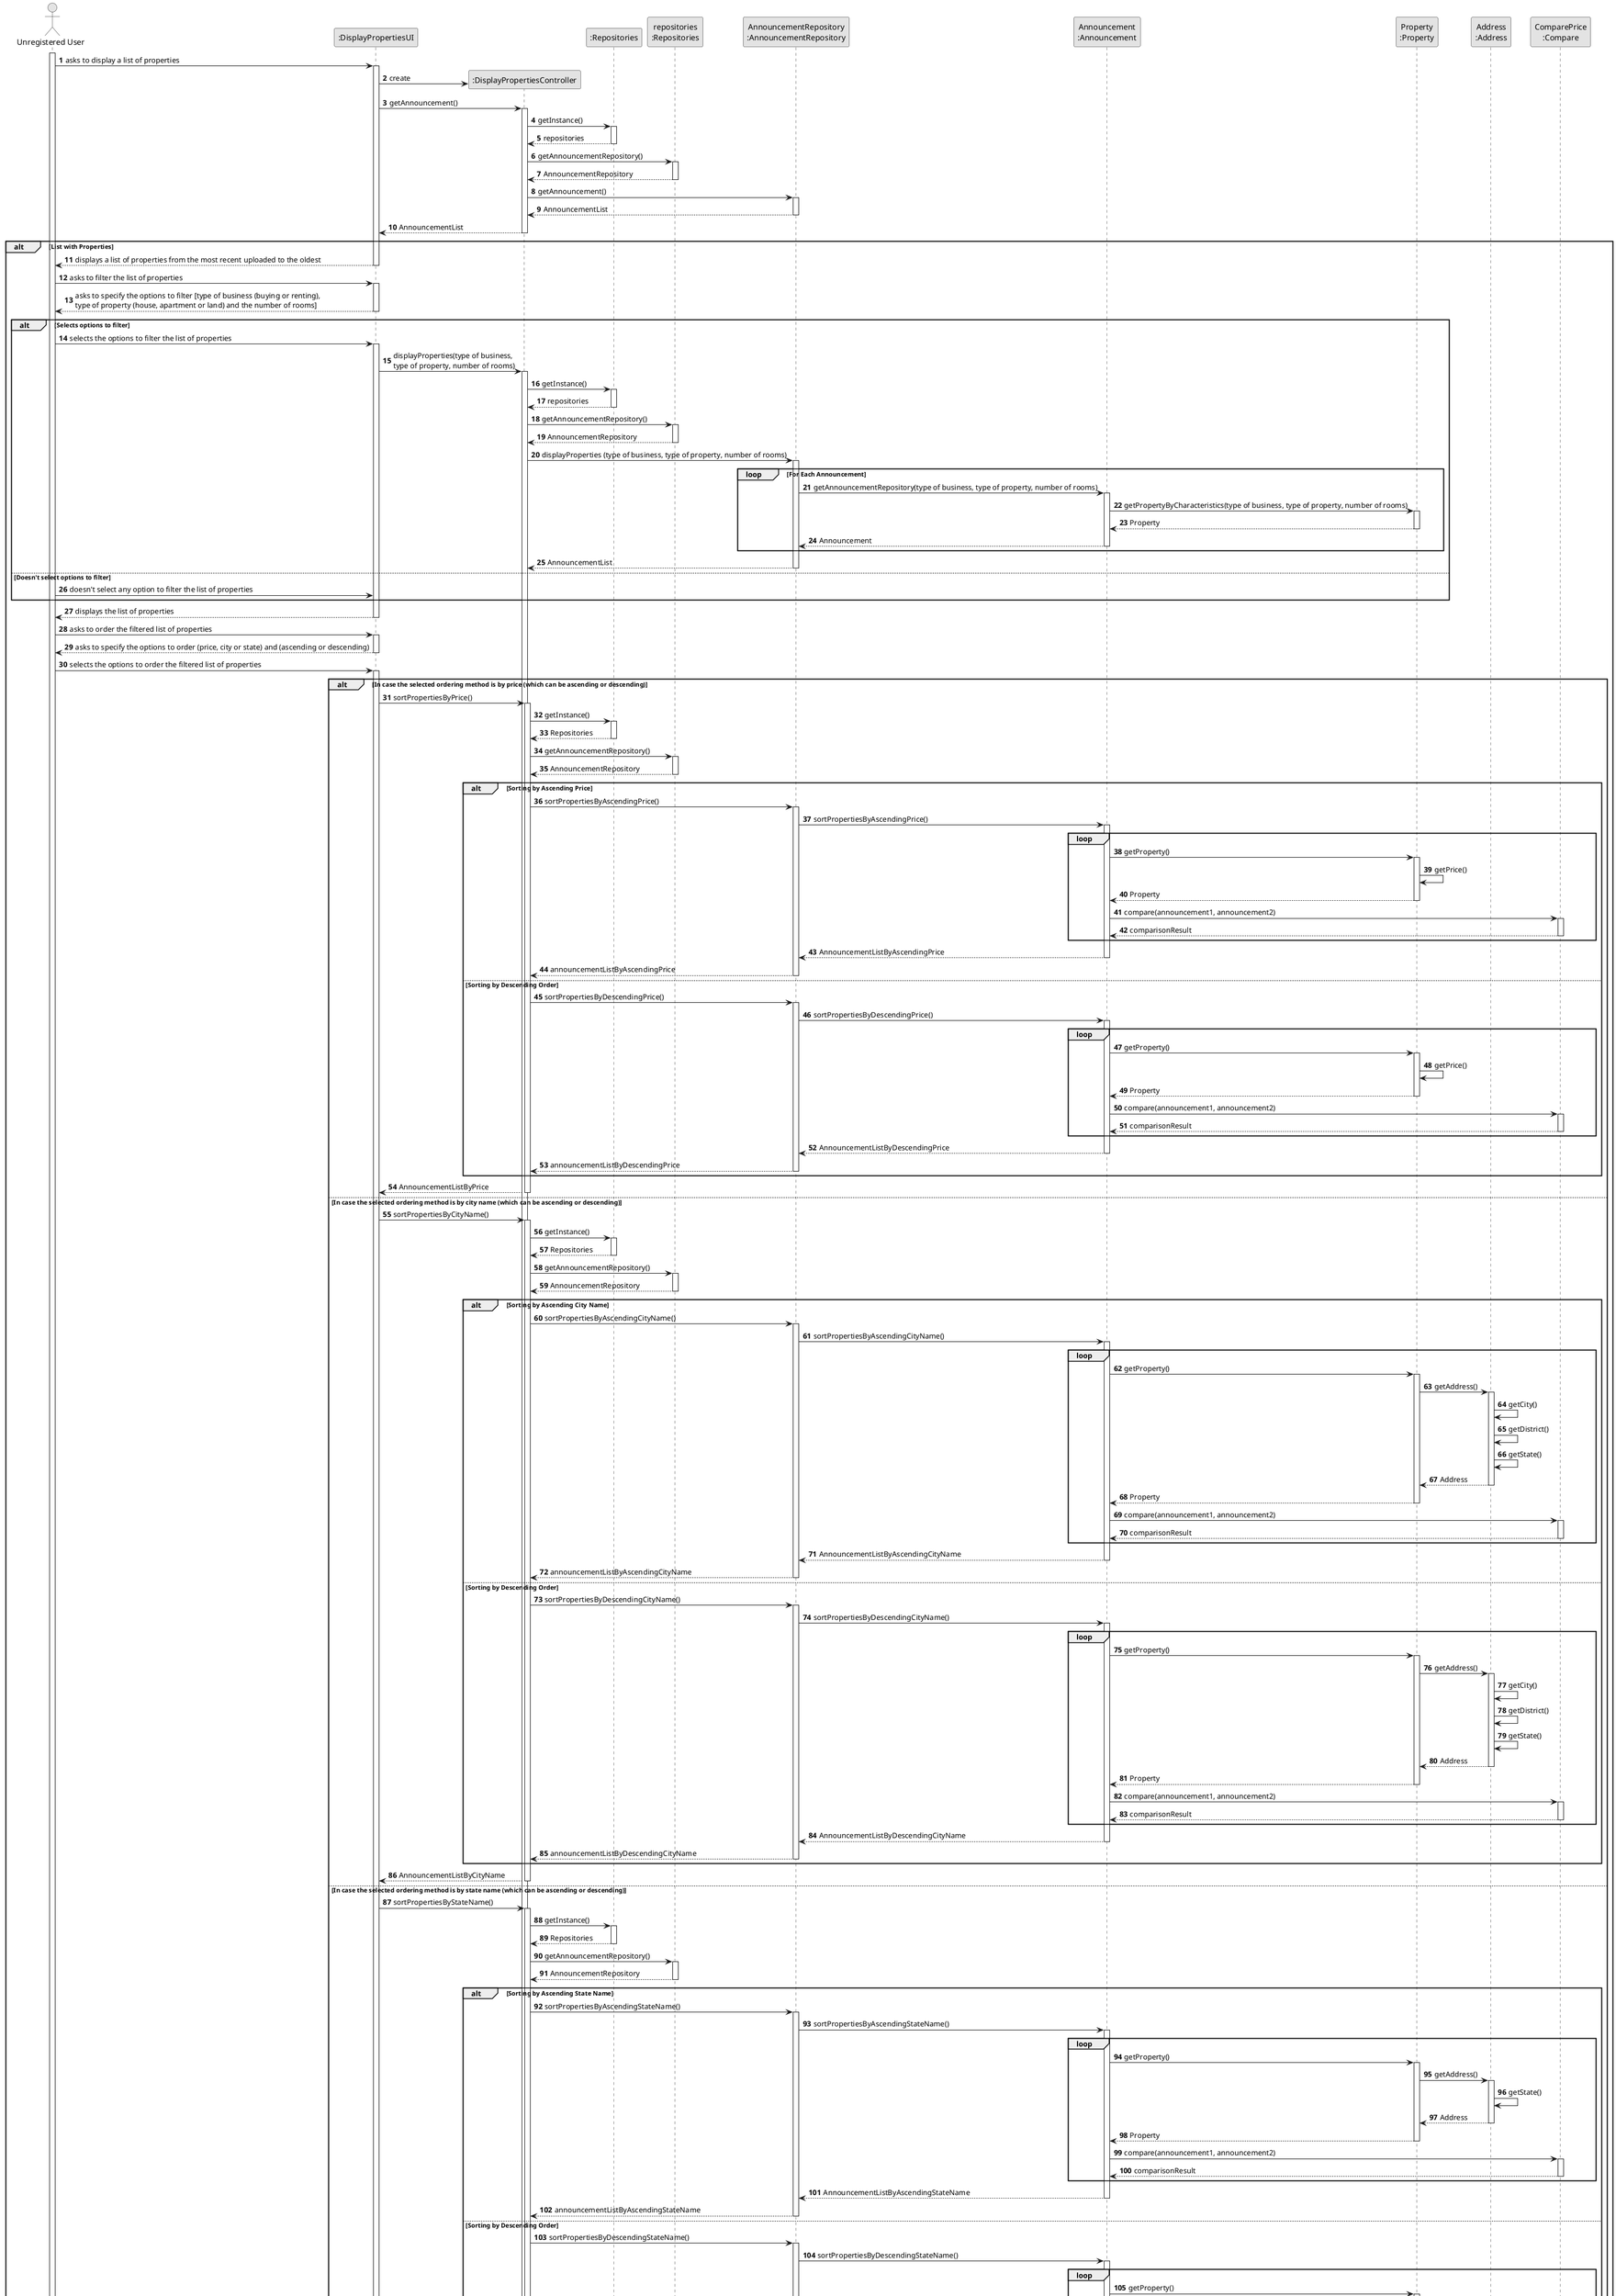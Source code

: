 @startuml
skinparam monochrome true
skinparam packageStyle rectangle
skinparam shadowing false

autonumber

'hide footbox
actor "Unregistered User" as User
participant ":DisplayPropertiesUI" as System
participant ":DisplayPropertiesController" as Controller
participant ":Repositories" as RepositorySingleton
participant "repositories\n:Repositories" as Repositories
participant "AnnouncementRepository\n:AnnouncementRepository" as AnnouncementRepository
participant "Announcement\n:Announcement" as Announcement
participant "Property\n:Property" as Property
participant "Address\n:Address" as Address
participant "ComparePrice\n:Compare" as Compare

activate User

User -> System : asks to display a list of properties
activate System

System -> Controller** : create

System -> Controller : getAnnouncement()
activate Controller

Controller -> RepositorySingleton : getInstance()
activate RepositorySingleton

RepositorySingleton --> Controller: repositories
deactivate RepositorySingleton

Controller -> Repositories : getAnnouncementRepository()
activate Repositories

Repositories --> Controller: AnnouncementRepository
deactivate Repositories

Controller -> AnnouncementRepository : getAnnouncement()
activate AnnouncementRepository

AnnouncementRepository --> Controller : AnnouncementList
deactivate AnnouncementRepository

Controller --> System : AnnouncementList
deactivate Controller

alt List with Properties

    System --> User : displays a list of properties from the most recent uploaded to the oldest
    deactivate System

    User -> System : asks to filter the list of properties
    activate System

    System --> User : asks to specify the options to filter [type of business (buying or renting), \ntype of property (house, apartment or land) and the number of rooms]
    deactivate System

        alt Selects options to filter

            User -> System : selects the options to filter the list of properties
            activate System

            System -> Controller : displayProperties(type of business, \ntype of property, number of rooms)
            activate Controller

            Controller -> RepositorySingleton : getInstance()
            activate RepositorySingleton

            RepositorySingleton --> Controller : repositories
            deactivate RepositorySingleton

            Controller -> Repositories : getAnnouncementRepository()
            activate Repositories

            Repositories --> Controller : AnnouncementRepository
            deactivate Repositories

            Controller -> AnnouncementRepository : displayProperties (type of business, type of property, number of rooms)
            activate AnnouncementRepository

                loop For Each Announcement

                AnnouncementRepository -> Announcement : getAnnouncementRepository(type of business, type of property, number of rooms)
                activate Announcement

                Announcement -> Property : getPropertyByCharacteristics(type of business, type of property, number of rooms)
                activate Property

                Property --> Announcement : Property
                deactivate Property

                Announcement --> AnnouncementRepository : Announcement
                deactivate Announcement

                end

            AnnouncementRepository --> Controller : AnnouncementList
            deactivate AnnouncementRepository

        else Doesn't select options to filter

            User -> System : doesn't select any option to filter the list of properties

        end

    System --> User : displays the list of properties
    deactivate System

    User -> System : asks to order the filtered list of properties
    activate System

    System --> User : asks to specify the options to order (price, city or state) and (ascending or descending)
    deactivate System

    User -> System : selects the options to order the filtered list of properties
    activate System

    alt In case the selected ordering method is by price (which can be ascending or descending)

        System -> Controller : sortPropertiesByPrice()
        activate Controller

        Controller -> RepositorySingleton : getInstance()
        activate RepositorySingleton

        RepositorySingleton --> Controller : Repositories
        deactivate RepositorySingleton

        Controller -> Repositories : getAnnouncementRepository()
        activate Repositories

        Repositories --> Controller : AnnouncementRepository
        deactivate Repositories

            alt Sorting by Ascending Price

                Controller -> AnnouncementRepository : sortPropertiesByAscendingPrice()
                activate AnnouncementRepository

                AnnouncementRepository -> Announcement : sortPropertiesByAscendingPrice()
                activate Announcement

                    loop

                    Announcement -> Property : getProperty()
                    activate Property

                    Property -> Property : getPrice()

                    Property --> Announcement : Property
                    deactivate Property

                    Announcement -> Compare : compare(announcement1, announcement2)
                    activate Compare

                    Compare --> Announcement : comparisonResult
                    deactivate Compare

                    end

                Announcement --> AnnouncementRepository : AnnouncementListByAscendingPrice
                deactivate Announcement

                AnnouncementRepository --> Controller : announcementListByAscendingPrice
                deactivate AnnouncementRepository

            else Sorting by Descending Order

                Controller -> AnnouncementRepository : sortPropertiesByDescendingPrice()
                activate AnnouncementRepository

                AnnouncementRepository -> Announcement : sortPropertiesByDescendingPrice()
                activate Announcement

                    loop

                    Announcement -> Property : getProperty()
                    activate Property

                    Property -> Property : getPrice()

                    Property --> Announcement : Property
                    deactivate Property

                    Announcement -> Compare : compare(announcement1, announcement2)
                    activate Compare

                    Compare --> Announcement : comparisonResult
                    deactivate Compare

                    end

                Announcement --> AnnouncementRepository : AnnouncementListByDescendingPrice
                deactivate Announcement

                AnnouncementRepository --> Controller : announcementListByDescendingPrice
                deactivate AnnouncementRepository

            end

        Controller --> System : AnnouncementListByPrice
        deactivate Controller

    else In case the selected ordering method is by city name (which can be ascending or descending)

        System -> Controller : sortPropertiesByCityName()
        activate Controller

        Controller -> RepositorySingleton : getInstance()
        activate RepositorySingleton

        RepositorySingleton --> Controller : Repositories
        deactivate RepositorySingleton

        Controller -> Repositories : getAnnouncementRepository()
        activate Repositories

        Repositories --> Controller : AnnouncementRepository
        deactivate Repositories

            alt Sorting by Ascending City Name

                Controller -> AnnouncementRepository : sortPropertiesByAscendingCityName()
                activate AnnouncementRepository

                AnnouncementRepository -> Announcement : sortPropertiesByAscendingCityName()
                activate Announcement

                    loop

                    Announcement -> Property : getProperty()
                    activate Property

                    Property -> Address : getAddress()
                    activate Address

                    Address -> Address : getCity()
                    Address -> Address : getDistrict()
                    Address -> Address : getState()

                    Address --> Property : Address
                    deactivate Address

                    Property --> Announcement : Property
                    deactivate Property

                    Announcement -> Compare : compare(announcement1, announcement2)
                    activate Compare

                    Compare --> Announcement : comparisonResult
                    deactivate Compare

                    end

                Announcement --> AnnouncementRepository : AnnouncementListByAscendingCityName
                deactivate Announcement

                AnnouncementRepository --> Controller : announcementListByAscendingCityName
                deactivate AnnouncementRepository

            else Sorting by Descending Order

                Controller -> AnnouncementRepository : sortPropertiesByDescendingCityName()
                activate AnnouncementRepository

                AnnouncementRepository -> Announcement : sortPropertiesByDescendingCityName()
                activate Announcement

                    loop

                    Announcement -> Property : getProperty()
                    activate Property

                    Property -> Address : getAddress()
                    activate Address

                    Address -> Address : getCity()
                    Address -> Address : getDistrict()
                    Address -> Address : getState()

                    Address --> Property : Address
                    deactivate Address

                    Property --> Announcement : Property
                    deactivate Property

                    Announcement -> Compare : compare(announcement1, announcement2)
                    activate Compare

                    Compare --> Announcement : comparisonResult
                    deactivate Compare

                    end

                Announcement --> AnnouncementRepository : AnnouncementListByDescendingCityName
                deactivate Announcement

                AnnouncementRepository --> Controller : announcementListByDescendingCityName
                deactivate AnnouncementRepository

            end

        Controller --> System : AnnouncementListByCityName
        deactivate Controller

    else In case the selected ordering method is by state name (which can be ascending or descending)

        System -> Controller : sortPropertiesByStateName()
        activate Controller

        Controller -> RepositorySingleton : getInstance()
        activate RepositorySingleton

        RepositorySingleton --> Controller : Repositories
        deactivate RepositorySingleton

        Controller -> Repositories : getAnnouncementRepository()
        activate Repositories

        Repositories --> Controller : AnnouncementRepository
        deactivate Repositories

            alt Sorting by Ascending State Name

                Controller -> AnnouncementRepository : sortPropertiesByAscendingStateName()
                activate AnnouncementRepository

                AnnouncementRepository -> Announcement : sortPropertiesByAscendingStateName()
                activate Announcement

                    loop

                    Announcement -> Property : getProperty()
                    activate Property

                    Property -> Address : getAddress()
                    activate Address

                    Address -> Address : getState()

                    Address --> Property : Address
                    deactivate Address

                    Property --> Announcement : Property
                    deactivate Property

                    Announcement -> Compare : compare(announcement1, announcement2)
                    activate Compare

                    Compare --> Announcement : comparisonResult
                    deactivate Compare

                    end

                Announcement --> AnnouncementRepository : AnnouncementListByAscendingStateName
                deactivate Announcement

                AnnouncementRepository --> Controller : announcementListByAscendingStateName
                deactivate AnnouncementRepository

            else Sorting by Descending Order

                Controller -> AnnouncementRepository : sortPropertiesByDescendingStateName()
                activate AnnouncementRepository

                AnnouncementRepository -> Announcement : sortPropertiesByDescendingStateName()
                activate Announcement

                    loop

                    Announcement -> Property : getProperty()
                    activate Property

                    Property -> Address : getAddress()
                    activate Address

                    Address -> Address : getState()

                    Address --> Property : Address
                    deactivate Address

                    Property --> Announcement : Property
                    deactivate Property

                    Announcement -> Compare : compare(announcement1, announcement2)
                    activate Compare

                    Compare --> Announcement : comparisonResult
                    deactivate Compare

                    end

                Announcement --> AnnouncementRepository : AnnouncementListByDescendingStateName
                deactivate Announcement

                AnnouncementRepository --> Controller : announcementListByDescendingStateName
                deactivate AnnouncementRepository

            end

        Controller --> System : AnnouncementListByStateName
        deactivate Controller


    end

    System --> User : display the filtered list of properties with the ordering method selected
    deactivate System

else List without Properties

    System --> User : displays a empty list of properties
    deactivate System

end

@enduml